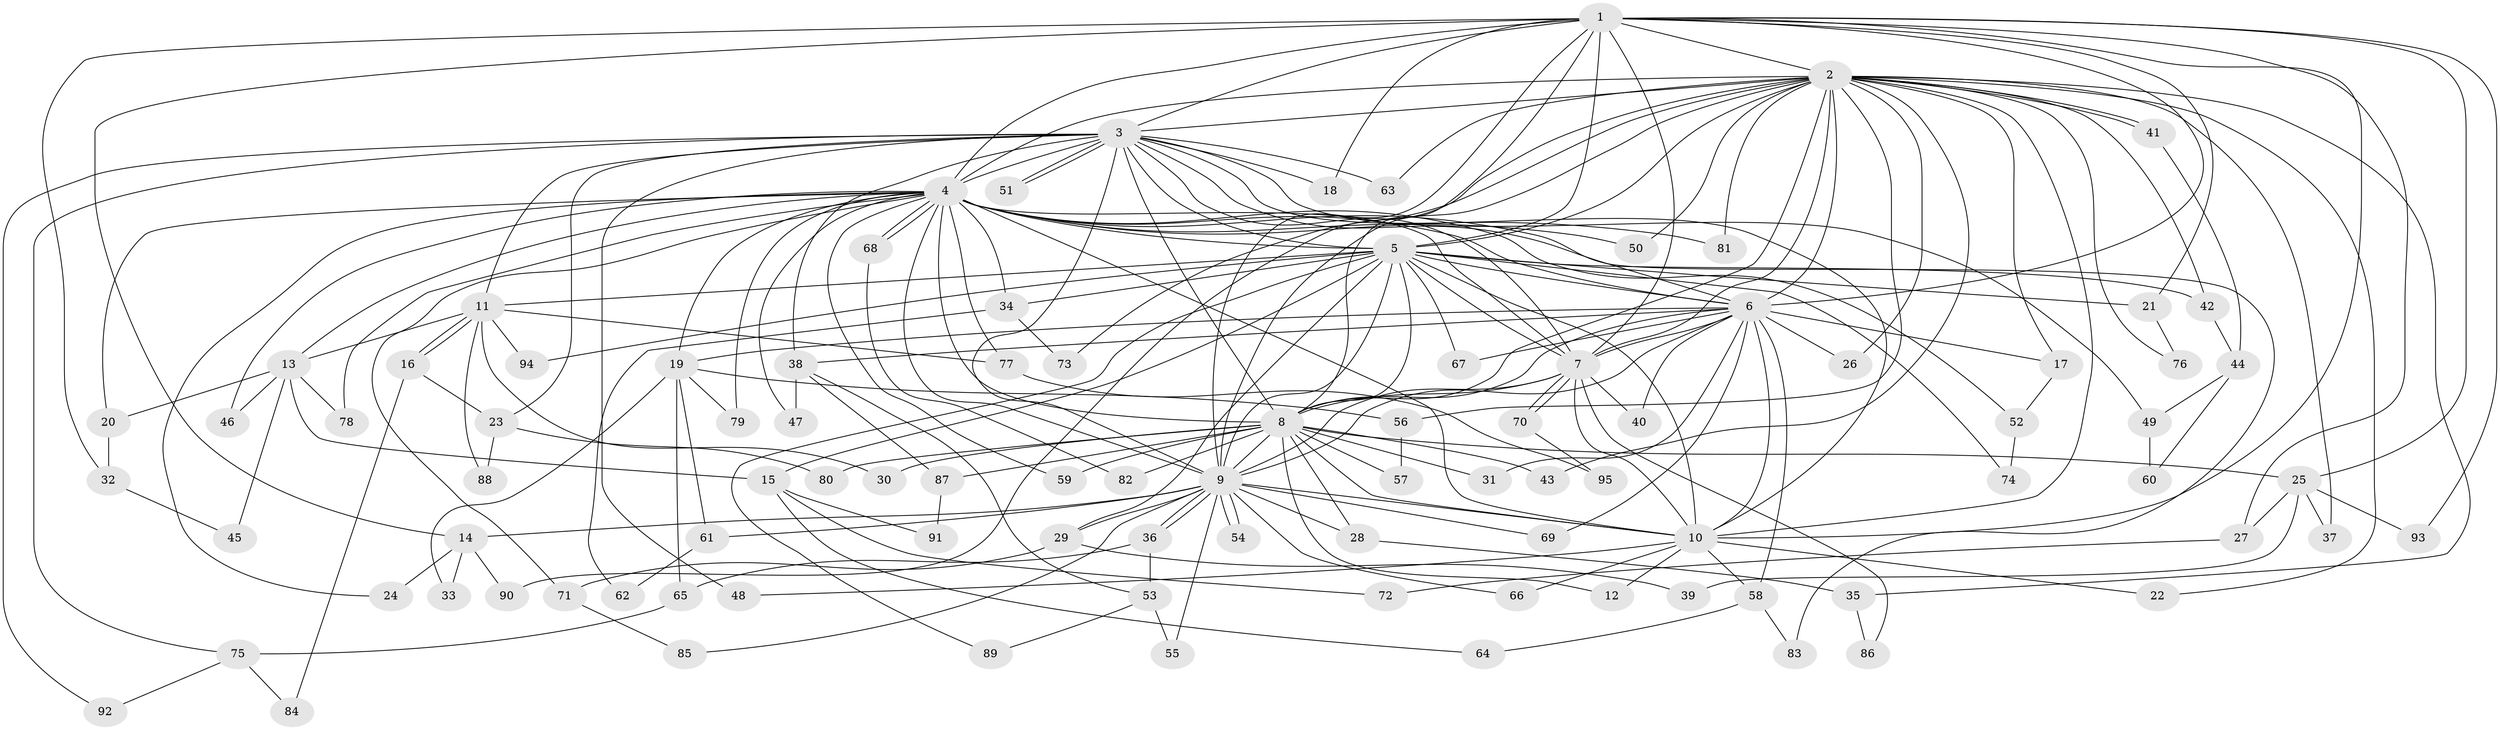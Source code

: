 // coarse degree distribution, {1: 0.35714285714285715, 2: 0.42857142857142855, 8: 0.03571428571428571, 10: 0.03571428571428571, 3: 0.07142857142857142, 12: 0.03571428571428571, 18: 0.03571428571428571}
// Generated by graph-tools (version 1.1) at 2025/49/03/04/25 21:49:12]
// undirected, 95 vertices, 215 edges
graph export_dot {
graph [start="1"]
  node [color=gray90,style=filled];
  1;
  2;
  3;
  4;
  5;
  6;
  7;
  8;
  9;
  10;
  11;
  12;
  13;
  14;
  15;
  16;
  17;
  18;
  19;
  20;
  21;
  22;
  23;
  24;
  25;
  26;
  27;
  28;
  29;
  30;
  31;
  32;
  33;
  34;
  35;
  36;
  37;
  38;
  39;
  40;
  41;
  42;
  43;
  44;
  45;
  46;
  47;
  48;
  49;
  50;
  51;
  52;
  53;
  54;
  55;
  56;
  57;
  58;
  59;
  60;
  61;
  62;
  63;
  64;
  65;
  66;
  67;
  68;
  69;
  70;
  71;
  72;
  73;
  74;
  75;
  76;
  77;
  78;
  79;
  80;
  81;
  82;
  83;
  84;
  85;
  86;
  87;
  88;
  89;
  90;
  91;
  92;
  93;
  94;
  95;
  1 -- 2;
  1 -- 3;
  1 -- 4;
  1 -- 5;
  1 -- 6;
  1 -- 7;
  1 -- 8;
  1 -- 9;
  1 -- 10;
  1 -- 14;
  1 -- 18;
  1 -- 21;
  1 -- 25;
  1 -- 27;
  1 -- 32;
  1 -- 93;
  2 -- 3;
  2 -- 4;
  2 -- 5;
  2 -- 6;
  2 -- 7;
  2 -- 8;
  2 -- 9;
  2 -- 10;
  2 -- 17;
  2 -- 22;
  2 -- 26;
  2 -- 35;
  2 -- 37;
  2 -- 41;
  2 -- 41;
  2 -- 42;
  2 -- 43;
  2 -- 50;
  2 -- 56;
  2 -- 63;
  2 -- 73;
  2 -- 76;
  2 -- 81;
  2 -- 90;
  3 -- 4;
  3 -- 5;
  3 -- 6;
  3 -- 7;
  3 -- 8;
  3 -- 9;
  3 -- 10;
  3 -- 11;
  3 -- 18;
  3 -- 23;
  3 -- 38;
  3 -- 48;
  3 -- 49;
  3 -- 51;
  3 -- 51;
  3 -- 63;
  3 -- 75;
  3 -- 92;
  4 -- 5;
  4 -- 6;
  4 -- 7;
  4 -- 8;
  4 -- 9;
  4 -- 10;
  4 -- 13;
  4 -- 19;
  4 -- 20;
  4 -- 24;
  4 -- 34;
  4 -- 46;
  4 -- 47;
  4 -- 50;
  4 -- 52;
  4 -- 59;
  4 -- 68;
  4 -- 68;
  4 -- 71;
  4 -- 77;
  4 -- 78;
  4 -- 79;
  4 -- 81;
  4 -- 83;
  5 -- 6;
  5 -- 7;
  5 -- 8;
  5 -- 9;
  5 -- 10;
  5 -- 11;
  5 -- 15;
  5 -- 21;
  5 -- 29;
  5 -- 34;
  5 -- 42;
  5 -- 67;
  5 -- 74;
  5 -- 89;
  5 -- 94;
  6 -- 7;
  6 -- 8;
  6 -- 9;
  6 -- 10;
  6 -- 17;
  6 -- 19;
  6 -- 26;
  6 -- 31;
  6 -- 38;
  6 -- 40;
  6 -- 58;
  6 -- 67;
  6 -- 69;
  7 -- 8;
  7 -- 9;
  7 -- 10;
  7 -- 40;
  7 -- 70;
  7 -- 70;
  7 -- 86;
  8 -- 9;
  8 -- 10;
  8 -- 12;
  8 -- 25;
  8 -- 28;
  8 -- 30;
  8 -- 31;
  8 -- 43;
  8 -- 57;
  8 -- 59;
  8 -- 80;
  8 -- 82;
  8 -- 87;
  9 -- 10;
  9 -- 14;
  9 -- 28;
  9 -- 29;
  9 -- 36;
  9 -- 36;
  9 -- 54;
  9 -- 54;
  9 -- 55;
  9 -- 61;
  9 -- 66;
  9 -- 69;
  9 -- 85;
  10 -- 12;
  10 -- 22;
  10 -- 48;
  10 -- 58;
  10 -- 66;
  11 -- 13;
  11 -- 16;
  11 -- 16;
  11 -- 30;
  11 -- 77;
  11 -- 88;
  11 -- 94;
  13 -- 15;
  13 -- 20;
  13 -- 45;
  13 -- 46;
  13 -- 78;
  14 -- 24;
  14 -- 33;
  14 -- 90;
  15 -- 64;
  15 -- 72;
  15 -- 91;
  16 -- 23;
  16 -- 84;
  17 -- 52;
  19 -- 33;
  19 -- 56;
  19 -- 61;
  19 -- 65;
  19 -- 79;
  20 -- 32;
  21 -- 76;
  23 -- 80;
  23 -- 88;
  25 -- 27;
  25 -- 37;
  25 -- 39;
  25 -- 93;
  27 -- 72;
  28 -- 35;
  29 -- 39;
  29 -- 71;
  32 -- 45;
  34 -- 62;
  34 -- 73;
  35 -- 86;
  36 -- 53;
  36 -- 65;
  38 -- 47;
  38 -- 53;
  38 -- 87;
  41 -- 44;
  42 -- 44;
  44 -- 49;
  44 -- 60;
  49 -- 60;
  52 -- 74;
  53 -- 55;
  53 -- 89;
  56 -- 57;
  58 -- 64;
  58 -- 83;
  61 -- 62;
  65 -- 75;
  68 -- 82;
  70 -- 95;
  71 -- 85;
  75 -- 84;
  75 -- 92;
  77 -- 95;
  87 -- 91;
}
